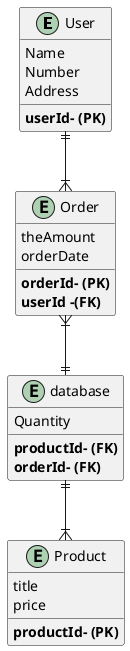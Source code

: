 @startuml
entity User {
Name
Number
Address
**userId- (PK)**
}
entity Order {
theAmount
orderDate
 **orderId- (PK)**
 **userId -(FK)**
}
entity Product {
title
price
**productId- (PK)**
}

entity database {
Quantity
**productId- (FK)**
**orderId- (FK)**
}

User ||--|{ Order
Order }|--|| database
database ||--|{ Product
@enduml